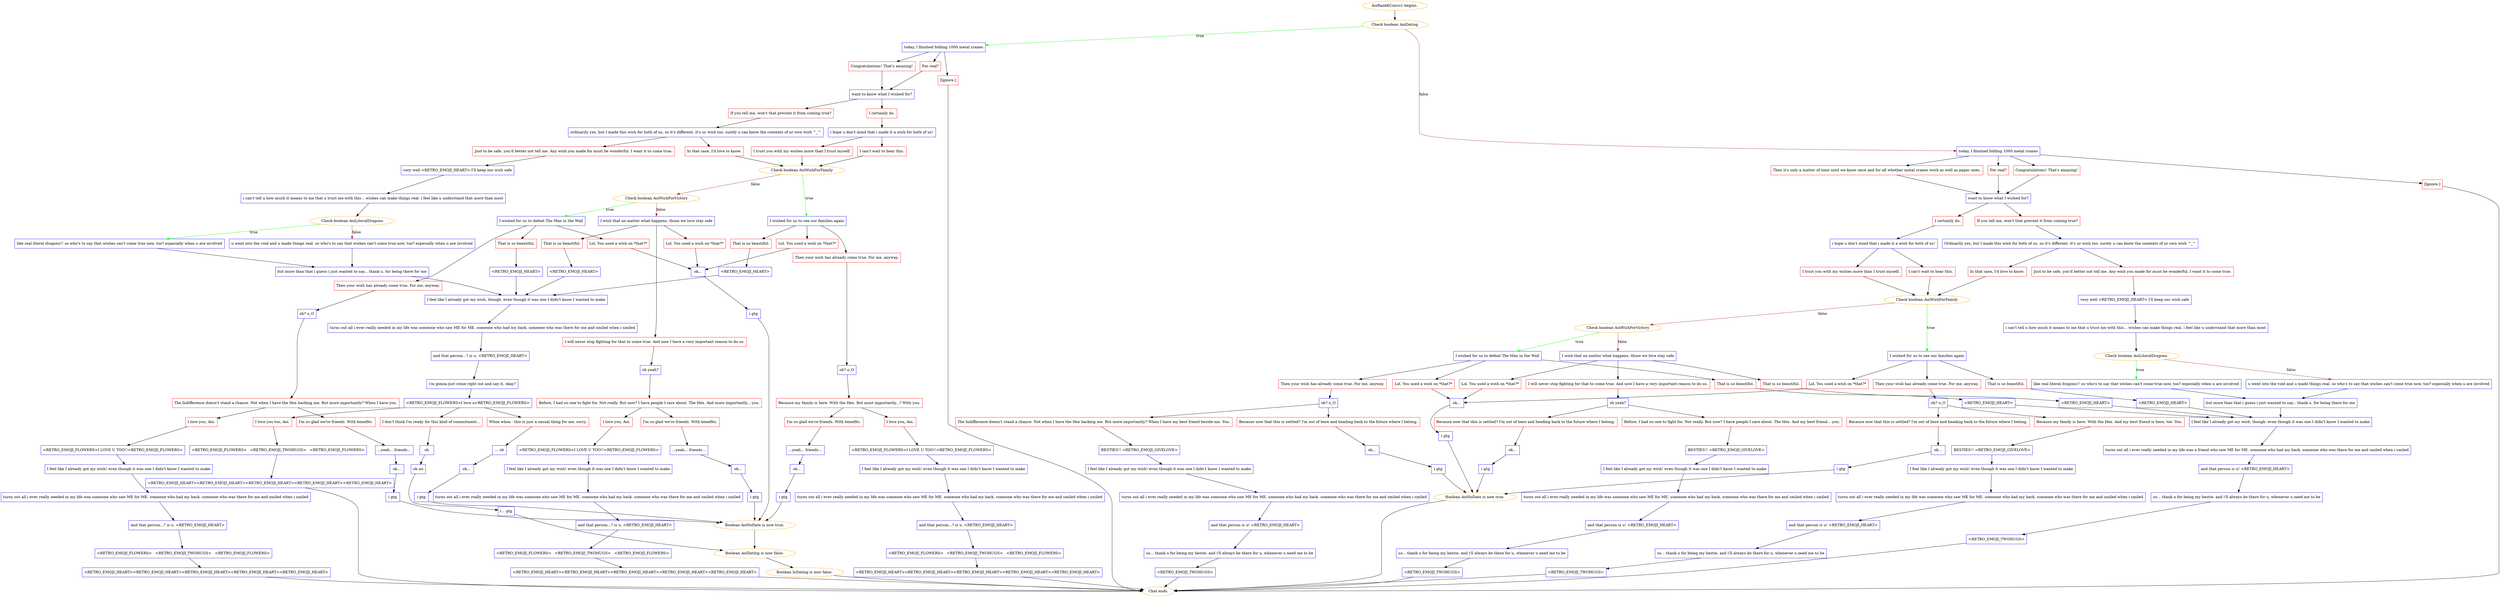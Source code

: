 digraph {
	"AoiRank6Convo1 begins." [color=orange];
		"AoiRank6Convo1 begins." -> 3578;
	3578 [label="Check boolean AoiDating",color=orange];
		3578 -> 3579 [label=true,color=green];
		3578 -> 3700 [label=false,color=brown];
	3579 [label="today, I finished folding 1000 metal cranes",shape=box,color=blue];
		3579 -> 3580;
		3579 -> 3581;
		3579 -> 3582;
	3700 [label="today, I finished folding 1000 metal cranes",shape=box,color=blue];
		3700 -> 3701;
		3700 -> 3702;
		3700 -> 3703;
		3700 -> 3704;
	3580 [label="For real?",shape=box,color=red];
		3580 -> 3584;
	3581 [label="Congratulations! That's amazing!",shape=box,color=red];
		3581 -> 3584;
	3582 [label="[Ignore.]",shape=box,color=red];
		3582 -> "Chat ends.";
	3701 [label="Then it's only a matter of time until we know once and for all whether metal cranes work as well as paper ones.",shape=box,color=red];
		3701 -> 3706;
	3702 [label="For real?",shape=box,color=red];
		3702 -> 3706;
	3703 [label="Congratulations! That's amazing!",shape=box,color=red];
		3703 -> 3706;
	3704 [label="[Ignore.]",shape=box,color=red];
		3704 -> "Chat ends.";
	3584 [label="want to know what I wished for?",shape=box,color=blue];
		3584 -> 3585;
		3584 -> 3586;
	"Chat ends." [color=orange];
	3706 [label="want to know what I wished for?",shape=box,color=blue];
		3706 -> 3707;
		3706 -> 3708;
	3585 [label="If you tell me, won't that prevent it from coming true?",shape=box,color=red];
		3585 -> 3587;
	3586 [label="I certainly do.",shape=box,color=red];
		3586 -> 3588;
	3707 [label="If you tell me, won't that prevent it from coming true?",shape=box,color=red];
		3707 -> 3709;
	3708 [label="I certainly do.",shape=box,color=red];
		3708 -> 3710;
	3587 [label="ordinarily yes, but I made this wish for both of us, so it's different. it's ur wish too. surely u can know the contents of ur own wish ^_^",shape=box,color=blue];
		3587 -> 3589;
		3587 -> 3590;
	3588 [label="i hope u don't mind that i made it a wish for both of us!",shape=box,color=blue];
		3588 -> 3591;
		3588 -> 3592;
	3709 [label="Ordinarily yes, but I made this wish for both of us, so it's different. it's ur wish too. surely u can know the contents of ur own wish ^_^",shape=box,color=blue];
		3709 -> 3711;
		3709 -> 3714;
	3710 [label="i hope u don't mind that i made it a wish for both of us!",shape=box,color=blue];
		3710 -> 3713;
		3710 -> 3712;
	3589 [label="Just to be safe, you'd better not tell me. Any wish you made for must be wonderful. I want it to come true.",shape=box,color=red];
		3589 -> 3595;
	3590 [label="In that case, I'd love to know.",shape=box,color=red];
		3590 -> 3593;
	3591 [label="I trust you with my wishes more than I trust myself.",shape=box,color=red];
		3591 -> 3593;
	3592 [label="I can't wait to hear this.",shape=box,color=red];
		3592 -> 3593;
	3711 [label="Just to be safe, you'd better not tell me. Any wish you made for must be wonderful. I want it to come true.",shape=box,color=red];
		3711 -> 3715;
	3714 [label="In that case, I'd love to know.",shape=box,color=red];
		3714 -> 3716;
	3713 [label="I trust you with my wishes more than I trust myself.",shape=box,color=red];
		3713 -> 3716;
	3712 [label="I can't wait to hear this.",shape=box,color=red];
		3712 -> 3716;
	3595 [label="very well <RETRO_EMOJI_HEART> I'll keep our wish safe",shape=box,color=blue];
		3595 -> 3596;
	3593 [label="Check boolean AoiWishForFamily",color=orange];
		3593 -> 3597 [label=true,color=green];
		3593 -> 3594 [label=false,color=brown];
	3715 [label="very well <RETRO_EMOJI_HEART> I'll keep our wish safe",shape=box,color=blue];
		3715 -> 3750;
	3716 [label="Check boolean AoiWishForFamily",color=orange];
		3716 -> 3722 [label=true,color=green];
		3716 -> 3721 [label=false,color=brown];
	3596 [label="i can't tell u how much it means to me that u trust me with this... wishes can make things real. i feel like u understand that more than most",shape=box,color=blue];
		3596 -> 3600;
	3597 [label="I wished for us to see our families again",shape=box,color=blue];
		3597 -> 3601;
		3597 -> 3602;
		3597 -> 3603;
	3594 [label="Check boolean AoiWishForVictory",color=orange];
		3594 -> 3598 [label=true,color=green];
		3594 -> 3599 [label=false,color=brown];
	3750 [label="i can't tell u how much it means to me that u trust me with this... wishes can make things real. i feel like u understand that more than most",shape=box,color=blue];
		3750 -> 3751;
	3722 [label="I wished for us to see our families again",shape=box,color=blue];
		3722 -> 3725;
		3722 -> 3726;
		3722 -> 3727;
	3721 [label="Check boolean AoiWishForVictory",color=orange];
		3721 -> 3723 [label=true,color=green];
		3721 -> 3724 [label=false,color=brown];
	3600 [label="Check boolean AoiLiteralDragons",color=orange];
		3600 -> 3610 [label=true,color=green];
		3600 -> 3611 [label=false,color=brown];
	3601 [label="Then your wish has already come true. For me, anyway.",shape=box,color=red];
		3601 -> 3614;
	3602 [label="That is so beautiful.",shape=box,color=red];
		3602 -> 3615;
	3603 [label="Lol. You used a wish on *that?*",shape=box,color=red];
		3603 -> 3620;
	3598 [label="I wished for us to defeat The Man in the Wall",shape=box,color=blue];
		3598 -> 3604;
		3598 -> 3605;
		3598 -> 3606;
	3599 [label="I wish that no matter what happens, those we love stay safe",shape=box,color=blue];
		3599 -> 3609;
		3599 -> 3608;
		3599 -> 3607;
	3751 [label="Check boolean AoiLiteralDragons",color=orange];
		3751 -> 3748 [label=true,color=green];
		3751 -> 3747 [label=false,color=brown];
	3725 [label="Then your wish has already come true. For me, anyway.",shape=box,color=red];
		3725 -> 3730;
	3726 [label="That is so beautiful.",shape=box,color=red];
		3726 -> 3731;
	3727 [label="Lol. You used a wish on *that?*",shape=box,color=red];
		3727 -> 3736;
	3723 [label="I wished for us to defeat The Man in the Wall",shape=box,color=blue];
		3723 -> 3728;
		3723 -> 3729;
		3723 -> 3720;
	3724 [label="I wish that no matter what happens, those we love stay safe",shape=box,color=blue];
		3724 -> 3717;
		3724 -> 3718;
		3724 -> 3719;
	3610 [label="like real literal dragons!! so who's to say that wishes can't come true now, too? especially when u are involved",shape=box,color=blue];
		3610 -> 3612;
	3611 [label="u went into the void and u made things real. so who's to say that wishes can't come true now, too? especially when u are involved",shape=box,color=blue];
		3611 -> 3612;
	3614 [label="oh? o_O",shape=box,color=blue];
		3614 -> 3622;
	3615 [label="<RETRO_EMOJI_HEART>",shape=box,color=blue];
		3615 -> 3613;
	3620 [label="ok...",shape=box,color=blue];
		3620 -> 3621;
	3604 [label="Then your wish has already come true. For me, anyway.",shape=box,color=red];
		3604 -> 3616;
	3605 [label="That is so beautiful.",shape=box,color=red];
		3605 -> 3617;
	3606 [label="Lol. You used a wish on *that?*",shape=box,color=red];
		3606 -> 3620;
	3609 [label="I will never stop fighting for that to come true. And now I have a very important reason to do so.",shape=box,color=red];
		3609 -> 3618;
	3608 [label="That is so beautiful.",shape=box,color=red];
		3608 -> 3619;
	3607 [label="Lol. You used a wish on *that?*",shape=box,color=red];
		3607 -> 3620;
	3748 [label="like real literal dragons!! so who's to say that wishes can't come true now, too? especially when u are involved",shape=box,color=blue];
		3748 -> 3746;
	3747 [label="u went into the void and u made things real. so who's to say that wishes can't come true now, too? especially when u are involved",shape=box,color=blue];
		3747 -> 3746;
	3730 [label="oh? o_O",shape=box,color=blue];
		3730 -> 3743;
		3730 -> 3742;
	3731 [label="<RETRO_EMOJI_HEART>",shape=box,color=blue];
		3731 -> 3752;
	3736 [label="ok...",shape=box,color=blue];
		3736 -> 3737;
	3728 [label="Then your wish has already come true. For me, anyway.",shape=box,color=red];
		3728 -> 3732;
	3729 [label="That is so beautiful.",shape=box,color=red];
		3729 -> 3733;
	3720 [label="Lol. You used a wish on *that?*",shape=box,color=red];
		3720 -> 3736;
	3717 [label="I will never stop fighting for that to come true. And now I have a very important reason to do so.",shape=box,color=red];
		3717 -> 3734;
	3718 [label="That is so beautiful.",shape=box,color=red];
		3718 -> 3735;
	3719 [label="Lol. You used a wish on *that?*",shape=box,color=red];
		3719 -> 3736;
	3612 [label="but more than that i guess i just wanted to say... thank u. for being there for me",shape=box,color=blue];
		3612 -> 3613;
	3622 [label="Because my family is here. With the Hex. But most importantly...? With you.",shape=box,color=red];
		3622 -> 3668;
		3622 -> 3669;
	3613 [label="I feel like I already got my wish, though. even though it was one I didn't know I wanted to make",shape=box,color=blue];
		3613 -> 3677;
	3621 [label="i gtg",shape=box,color=blue];
		3621 -> "/EE/Types/Engine/SetBooleanDialogueNode:AoiNoDate:/EE/Types/Engine/ResetBooleanDialogueNode:AoiDating:/EE/Types/Engine/ResetBooleanDialogueNode:IsDating:Chat ends.";
	3616 [label="oh? o_O",shape=box,color=blue];
		3616 -> 3623;
	3617 [label="<RETRO_EMOJI_HEART>",shape=box,color=blue];
		3617 -> 3613;
	3618 [label="oh yeah?",shape=box,color=blue];
		3618 -> 3624;
	3619 [label="<RETRO_EMOJI_HEART>",shape=box,color=blue];
		3619 -> 3613;
	3746 [label="but more than that i guess i just wanted to say... thank u. for being there for me",shape=box,color=blue];
		3746 -> 3752;
	3743 [label="Because my family is here. With the Hex. And my best friend is here, too. You.",shape=box,color=red];
		3743 -> 3773;
	3742 [label="Because now that this is settled? I'm out of here and heading back to the future where I belong.",shape=box,color=red];
		3742 -> 3768;
	3752 [label="I feel like I already got my wish, though. even though it was one I didn't know I wanted to make",shape=box,color=blue];
		3752 -> 3749;
	3737 [label="i gtg",shape=box,color=blue];
		3737 -> "/EE/Types/Engine/SetBooleanDialogueNode:AoiNoDate:Chat ends.";
	3732 [label="oh? o_O",shape=box,color=blue];
		3732 -> 3745;
		3732 -> 3744;
	3733 [label="<RETRO_EMOJI_HEART>",shape=box,color=blue];
		3733 -> 3752;
	3734 [label="oh yeah?",shape=box,color=blue];
		3734 -> 3740;
		3734 -> 3741;
	3735 [label="<RETRO_EMOJI_HEART>",shape=box,color=blue];
		3735 -> 3752;
	3668 [label="I love you, Aoi.",shape=box,color=red];
		3668 -> 3662;
	3669 [label="I'm so glad we're friends. With benefits.",shape=box,color=red];
		3669 -> 3661;
	3677 [label="turns out all i ever really needed in my life was someone who saw ME for ME. someone who had my back. someone who was there for me and smiled when i smiled",shape=box,color=blue];
		3677 -> 3678;
	"/EE/Types/Engine/SetBooleanDialogueNode:AoiNoDate:/EE/Types/Engine/ResetBooleanDialogueNode:AoiDating:/EE/Types/Engine/ResetBooleanDialogueNode:IsDating:Chat ends." [label="Boolean AoiNoDate is now true.",color=orange];
		"/EE/Types/Engine/SetBooleanDialogueNode:AoiNoDate:/EE/Types/Engine/ResetBooleanDialogueNode:AoiDating:/EE/Types/Engine/ResetBooleanDialogueNode:IsDating:Chat ends." -> "/EE/Types/Engine/ResetBooleanDialogueNode:AoiDating:/EE/Types/Engine/ResetBooleanDialogueNode:IsDating:Chat ends.";
	3623 [label="The Indifference doesn't stand a chance. Not when I have the Hex backing me. But more importantly? When I have you.",shape=box,color=red];
		3623 -> 3653;
		3623 -> 3654;
	3624 [label="Before, I had no one to fight for. Not really. But now? I have people I care about. The Hex. And more importantly... you.",shape=box,color=red];
		3624 -> 3629;
		3624 -> 3630;
	3773 [label="BESTIES!! <RETRO_EMOJI_GIVELOVE>",shape=box,color=blue];
		3773 -> 3772;
	3768 [label="ok...",shape=box,color=blue];
		3768 -> 3765;
	3749 [label="turns out all i ever really needed in my life was a friend who saw ME for ME. someone who had my back. someone who was there for me and smiled when i smiled",shape=box,color=blue];
		3749 -> 3755;
	"/EE/Types/Engine/SetBooleanDialogueNode:AoiNoDate:Chat ends." [label="Boolean AoiNoDate is now true.",color=orange];
		"/EE/Types/Engine/SetBooleanDialogueNode:AoiNoDate:Chat ends." -> "Chat ends.";
	3745 [label="The Indifference doesn't stand a chance. Not when I have the Hex backing me. But more importantly? When I have my best friend beside me. You.",shape=box,color=red];
		3745 -> 3779;
	3744 [label="Because now that this is settled? I'm out of here and heading back to the future where I belong.",shape=box,color=red];
		3744 -> 3764;
	3740 [label="Before, I had no one to fight for. Not really. But now? I have people I care about. The Hex. And my best friend... you.",shape=box,color=red];
		3740 -> 3786;
	3741 [label="Because now that this is settled? I'm out of here and heading back to the future where I belong.",shape=box,color=red];
		3741 -> 3760;
	3662 [label="<RETRO_EMOJI_FLOWERS>I LOVE U TOO!!<RETRO_EMOJI_FLOWERS>",shape=box,color=blue];
		3662 -> 3676;
	3661 [label="...yeah... friends...",shape=box,color=blue];
		3661 -> 3674;
	3678 [label="and that person...? is u. <RETRO_EMOJI_HEART>",shape=box,color=blue];
		3678 -> 3679;
	"/EE/Types/Engine/ResetBooleanDialogueNode:AoiDating:/EE/Types/Engine/ResetBooleanDialogueNode:IsDating:Chat ends." [label="Boolean AoiDating is now false.",color=orange];
		"/EE/Types/Engine/ResetBooleanDialogueNode:AoiDating:/EE/Types/Engine/ResetBooleanDialogueNode:IsDating:Chat ends." -> "/EE/Types/Engine/ResetBooleanDialogueNode:IsDating:Chat ends.";
	3653 [label="I love you, Aoi.",shape=box,color=red];
		3653 -> 3647;
	3654 [label="I'm so glad we're friends. With benefits.",shape=box,color=red];
		3654 -> 3645;
	3629 [label="I love you, Aoi.",shape=box,color=red];
		3629 -> 3638;
	3630 [label="I'm so glad we're friends. With benefits.",shape=box,color=red];
		3630 -> 3637;
	3772 [label="I feel like I already got my wish! even though it was one I didn't know I wanted to make",shape=box,color=blue];
		3772 -> 3769;
	3765 [label="i gtg",shape=box,color=blue];
		3765 -> "/EE/Types/Engine/SetBooleanDialogueNode:AoiNoDate:Chat ends.";
	3755 [label="and that person is u! <RETRO_EMOJI_HEART>",shape=box,color=blue];
		3755 -> 3754;
	3779 [label="BESTIES!! <RETRO_EMOJI_GIVELOVE>",shape=box,color=blue];
		3779 -> 3780;
	3764 [label="ok...",shape=box,color=blue];
		3764 -> 3761;
	3786 [label="BESTIES!! <RETRO_EMOJI_GIVELOVE>",shape=box,color=blue];
		3786 -> 3787;
	3760 [label="ok...",shape=box,color=blue];
		3760 -> 3757;
	3676 [label="I feel like I already got my wish! even though it was one I didn't know I wanted to make",shape=box,color=blue];
		3676 -> 3663;
	3674 [label="ok...",shape=box,color=blue];
		3674 -> 3673;
	3679 [label="i'm gonna just come right out and say it, okay?",shape=box,color=blue];
		3679 -> 3680;
	"/EE/Types/Engine/ResetBooleanDialogueNode:IsDating:Chat ends." [label="Boolean IsDating is now false.",color=orange];
		"/EE/Types/Engine/ResetBooleanDialogueNode:IsDating:Chat ends." -> "Chat ends.";
	3647 [label="<RETRO_EMOJI_FLOWERS>I LOVE U TOO!!<RETRO_EMOJI_FLOWERS>",shape=box,color=blue];
		3647 -> 3646;
	3645 [label="...yeah... friends...",shape=box,color=blue];
		3645 -> 3659;
	3638 [label="<RETRO_EMOJI_FLOWERS>I LOVE U TOO!!<RETRO_EMOJI_FLOWERS>",shape=box,color=blue];
		3638 -> 3639;
	3637 [label="...yeah... friends...",shape=box,color=blue];
		3637 -> 3632;
	3769 [label="turns out all i ever really needed in my life was someone who saw ME for ME. someone who had my back. someone who was there for me and smiled when i smiled",shape=box,color=blue];
		3769 -> 3774;
	3754 [label="so... thank u for being my bestie. and i'll always be there for u, whenever u need me to be",shape=box,color=blue];
		3754 -> 3753;
	3780 [label="I feel like I already got my wish! even though it was one I didn't know I wanted to make",shape=box,color=blue];
		3780 -> 3782;
	3761 [label="i gtg",shape=box,color=blue];
		3761 -> "/EE/Types/Engine/SetBooleanDialogueNode:AoiNoDate:Chat ends.";
	3787 [label="I feel like I already got my wish! even though it was one I didn't know I wanted to make",shape=box,color=blue];
		3787 -> 2350;
	3757 [label="i gtg",shape=box,color=blue];
		3757 -> "/EE/Types/Engine/SetBooleanDialogueNode:AoiNoDate:Chat ends.";
	3663 [label="turns out all i ever really needed in my life was someone who saw ME for ME. someone who had my back. someone who was there for me and smiled when i smiled",shape=box,color=blue];
		3663 -> 3666;
	3673 [label="i gtg",shape=box,color=blue];
		3673 -> "/EE/Types/Engine/SetBooleanDialogueNode:AoiNoDate:/EE/Types/Engine/ResetBooleanDialogueNode:AoiDating:/EE/Types/Engine/ResetBooleanDialogueNode:IsDating:Chat ends.";
	3680 [label="<RETRO_EMOJI_FLOWERS>I love u<RETRO_EMOJI_FLOWERS>",shape=box,color=blue];
		3680 -> 3681;
		3680 -> 3682;
		3680 -> 3683;
	3646 [label="I feel like I already got my wish! even though it was one I didn't know I wanted to make",shape=box,color=blue];
		3646 -> 3648;
	3659 [label="ok...",shape=box,color=blue];
		3659 -> 3658;
	3639 [label="I feel like I already got my wish! even though it was one I didn't know I wanted to make",shape=box,color=blue];
		3639 -> 3640;
	3632 [label="ok...",shape=box,color=blue];
		3632 -> 3633;
	3774 [label="and that person is u! <RETRO_EMOJI_HEART>",shape=box,color=blue];
		3774 -> 3770;
	3753 [label="<RETRO_EMOJI_TWOHUGS>",shape=box,color=blue];
		3753 -> "Chat ends.";
	3782 [label="turns out all i ever really needed in my life was someone who saw ME for ME. someone who had my back. someone who was there for me and smiled when i smiled",shape=box,color=blue];
		3782 -> 3778;
	2350 [label="turns out all i ever really needed in my life was someone who saw ME for ME. someone who had my back. someone who was there for me and smiled when i smiled",shape=box,color=blue];
		2350 -> 3785;
	3666 [label="and that person...? is u. <RETRO_EMOJI_HEART>",shape=box,color=blue];
		3666 -> 3670;
	3681 [label="I love you too, Aoi.",shape=box,color=red];
		3681 -> 3693;
	3682 [label="I don't think I'm ready for this kind of commitment...",shape=box,color=red];
		3682 -> 3691;
	3683 [label="Whoa whoa - this is just a casual thing for me, sorry.",shape=box,color=red];
		3683 -> 3690;
	3648 [label="turns out all i ever really needed in my life was someone who saw ME for ME. someone who had my back. someone who was there for me and smiled when i smiled",shape=box,color=blue];
		3648 -> 3651;
	3658 [label="i gtg",shape=box,color=blue];
		3658 -> "/EE/Types/Engine/SetBooleanDialogueNode:AoiNoDate:/EE/Types/Engine/ResetBooleanDialogueNode:AoiDating:/EE/Types/Engine/ResetBooleanDialogueNode:IsDating:Chat ends.";
	3640 [label="turns out all i ever really needed in my life was someone who saw ME for ME. someone who had my back. someone who was there for me and smiled when i smiled",shape=box,color=blue];
		3640 -> 3641;
	3633 [label="i gtg",shape=box,color=blue];
		3633 -> "/EE/Types/Engine/SetBooleanDialogueNode:AoiNoDate:/EE/Types/Engine/ResetBooleanDialogueNode:AoiDating:/EE/Types/Engine/ResetBooleanDialogueNode:IsDating:Chat ends.";
	3770 [label="so... thank u for being my bestie. and i'll always be there for u, whenever u need me to be",shape=box,color=blue];
		3770 -> 3771;
	3778 [label="and that person is u! <RETRO_EMOJI_HEART>",shape=box,color=blue];
		3778 -> 3776;
	3785 [label="and that person is u! <RETRO_EMOJI_HEART>",shape=box,color=blue];
		3785 -> 3783;
	3670 [label="<RETRO_EMOJI_FLOWERS>   <RETRO_EMOJI_TWOHUGS>   <RETRO_EMOJI_FLOWERS>",shape=box,color=blue];
		3670 -> 3675;
	3693 [label="<RETRO_EMOJI_FLOWERS>   <RETRO_EMOJI_TWOHUGS>   <RETRO_EMOJI_FLOWERS>",shape=box,color=blue];
		3693 -> 3695;
	3691 [label="oh",shape=box,color=blue];
		3691 -> 3692;
	3690 [label="... oh",shape=box,color=blue];
		3690 -> 3684;
	3651 [label="and that person...? is u. <RETRO_EMOJI_HEART>",shape=box,color=blue];
		3651 -> 3655;
	3641 [label="and that person...? is u. <RETRO_EMOJI_HEART>",shape=box,color=blue];
		3641 -> 3642;
	3771 [label="<RETRO_EMOJI_TWOHUGS>",shape=box,color=blue];
		3771 -> "Chat ends.";
	3776 [label="so... thank u for being my bestie. and i'll always be there for u, whenever u need me to be",shape=box,color=blue];
		3776 -> 3781;
	3783 [label="so... thank u for being my bestie. and i'll always be there for u, whenever u need me to be",shape=box,color=blue];
		3783 -> 3788;
	3675 [label="<RETRO_EMOJI_HEART><RETRO_EMOJI_HEART><RETRO_EMOJI_HEART><RETRO_EMOJI_HEART><RETRO_EMOJI_HEART>",shape=box,color=blue];
		3675 -> "Chat ends.";
	3695 [label="<RETRO_EMOJI_HEART><RETRO_EMOJI_HEART><RETRO_EMOJI_HEART><RETRO_EMOJI_HEART><RETRO_EMOJI_HEART>",shape=box,color=blue];
		3695 -> "Chat ends.";
	3692 [label="oh no",shape=box,color=blue];
		3692 -> 3696;
	3684 [label="ok...",shape=box,color=blue];
		3684 -> 3685;
	3655 [label="<RETRO_EMOJI_FLOWERS>   <RETRO_EMOJI_TWOHUGS>   <RETRO_EMOJI_FLOWERS>",shape=box,color=blue];
		3655 -> 3660;
	3642 [label="<RETRO_EMOJI_FLOWERS>   <RETRO_EMOJI_TWOHUGS>   <RETRO_EMOJI_FLOWERS>",shape=box,color=blue];
		3642 -> 3643;
	3781 [label="<RETRO_EMOJI_TWOHUGS>",shape=box,color=blue];
		3781 -> "Chat ends.";
	3788 [label="<RETRO_EMOJI_TWOHUGS>",shape=box,color=blue];
		3788 -> "Chat ends.";
	3696 [label="i... gtg",shape=box,color=blue];
		3696 -> "/EE/Types/Engine/ResetBooleanDialogueNode:AoiDating:/EE/Types/Engine/ResetBooleanDialogueNode:IsDating:Chat ends.";
	3685 [label="i gtg",shape=box,color=blue];
		3685 -> "/EE/Types/Engine/SetBooleanDialogueNode:AoiNoDate:/EE/Types/Engine/ResetBooleanDialogueNode:AoiDating:/EE/Types/Engine/ResetBooleanDialogueNode:IsDating:Chat ends.";
	3660 [label="<RETRO_EMOJI_HEART><RETRO_EMOJI_HEART><RETRO_EMOJI_HEART><RETRO_EMOJI_HEART><RETRO_EMOJI_HEART>",shape=box,color=blue];
		3660 -> "Chat ends.";
	3643 [label="<RETRO_EMOJI_HEART><RETRO_EMOJI_HEART><RETRO_EMOJI_HEART><RETRO_EMOJI_HEART><RETRO_EMOJI_HEART>",shape=box,color=blue];
		3643 -> "Chat ends.";
}